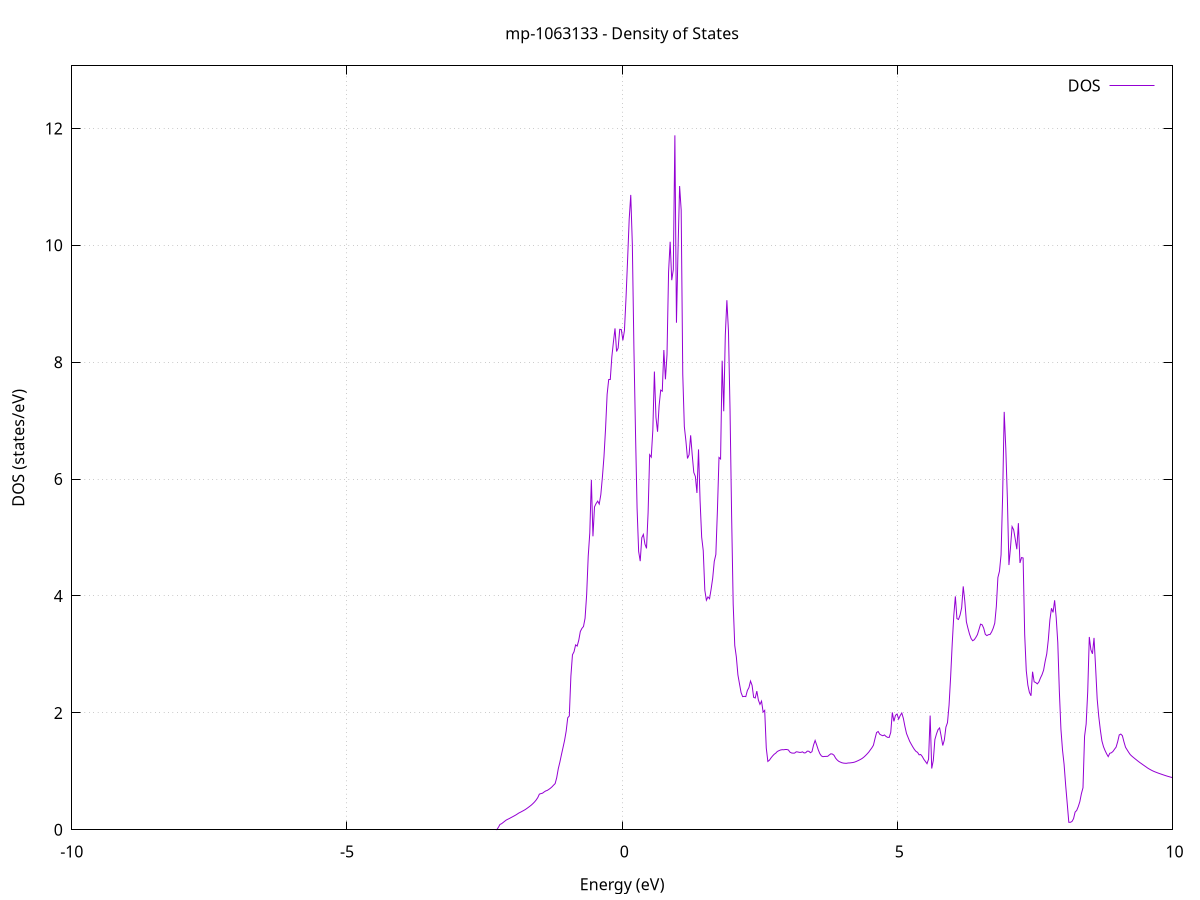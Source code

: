 set title 'mp-1063133 - Density of States'
set xlabel 'Energy (eV)'
set ylabel 'DOS (states/eV)'
set grid
set xrange [-10:10]
set yrange [0:13.070]
set xzeroaxis lt -1
set terminal png size 800,600
set output 'mp-1063133_dos_gnuplot.png'
plot '-' using 1:2 with lines title 'DOS'
-40.299300 0.000000
-40.270700 0.000000
-40.242100 0.000000
-40.213400 0.000000
-40.184800 0.000000
-40.156200 0.000000
-40.127600 0.000000
-40.098900 0.000000
-40.070300 0.000000
-40.041700 0.000000
-40.013000 0.000000
-39.984400 0.000000
-39.955800 0.000000
-39.927100 0.000000
-39.898500 0.000000
-39.869900 0.000000
-39.841200 0.000000
-39.812600 0.000000
-39.784000 0.000000
-39.755300 0.000000
-39.726700 0.000000
-39.698100 0.000000
-39.669500 0.000000
-39.640800 0.000000
-39.612200 0.000000
-39.583600 0.000000
-39.554900 0.000000
-39.526300 0.000000
-39.497700 0.000000
-39.469000 0.000000
-39.440400 0.000000
-39.411800 0.000000
-39.383100 0.000000
-39.354500 0.000000
-39.325900 0.000000
-39.297200 0.000000
-39.268600 0.000000
-39.240000 0.000000
-39.211400 0.000000
-39.182700 0.000000
-39.154100 0.000000
-39.125500 0.000000
-39.096800 0.000000
-39.068200 0.000000
-39.039600 0.000000
-39.010900 0.000000
-38.982300 0.000000
-38.953700 0.000000
-38.925000 0.000000
-38.896400 0.000000
-38.867800 0.000000
-38.839100 0.000000
-38.810500 0.000000
-38.781900 0.000000
-38.753300 0.000000
-38.724600 0.000000
-38.696000 0.000000
-38.667400 0.000000
-38.638700 0.000000
-38.610100 0.000000
-38.581500 0.000000
-38.552800 0.000000
-38.524200 0.000000
-38.495600 0.000000
-38.466900 0.000000
-38.438300 0.000000
-38.409700 0.000000
-38.381000 0.000000
-38.352400 0.000000
-38.323800 0.000000
-38.295200 0.000000
-38.266500 0.000000
-38.237900 0.000000
-38.209300 0.000000
-38.180600 0.000000
-38.152000 0.000000
-38.123400 0.000000
-38.094700 0.000000
-38.066100 0.000000
-38.037500 0.000000
-38.008800 0.000000
-37.980200 0.000000
-37.951600 0.000000
-37.922900 0.000000
-37.894300 0.000000
-37.865700 0.000000
-37.837100 0.000000
-37.808400 0.000000
-37.779800 0.000000
-37.751200 0.000000
-37.722500 0.000000
-37.693900 133.835800
-37.665300 0.000000
-37.636600 0.000000
-37.608000 0.000000
-37.579400 0.000000
-37.550700 0.000000
-37.522100 0.000000
-37.493500 0.000000
-37.464800 0.000000
-37.436200 0.000000
-37.407600 0.000000
-37.379000 0.000000
-37.350300 0.000000
-37.321700 0.000000
-37.293100 0.000000
-37.264400 0.000000
-37.235800 0.000000
-37.207200 0.000000
-37.178500 0.000000
-37.149900 0.000000
-37.121300 0.000000
-37.092600 0.000000
-37.064000 0.000000
-37.035400 0.000000
-37.006700 0.000000
-36.978100 0.000000
-36.949500 0.000000
-36.920900 0.000000
-36.892200 0.000000
-36.863600 0.000000
-36.835000 0.000000
-36.806300 0.000000
-36.777700 0.000000
-36.749100 0.000000
-36.720400 0.000000
-36.691800 0.000000
-36.663200 0.000000
-36.634500 0.000000
-36.605900 0.000000
-36.577300 0.000000
-36.548700 0.000000
-36.520000 0.000000
-36.491400 0.000000
-36.462800 0.000000
-36.434100 0.000000
-36.405500 0.000000
-36.376900 0.000000
-36.348200 0.000000
-36.319600 0.000000
-36.291000 0.000000
-36.262300 0.000000
-36.233700 0.000000
-36.205100 0.000000
-36.176400 0.000000
-36.147800 0.000000
-36.119200 0.000000
-36.090600 0.000000
-36.061900 0.000000
-36.033300 0.000000
-36.004700 0.000000
-35.976000 0.000000
-35.947400 0.000000
-35.918800 0.000000
-35.890100 0.000000
-35.861500 0.000000
-35.832900 0.000000
-35.804200 0.000000
-35.775600 0.000000
-35.747000 0.000000
-35.718300 0.000000
-35.689700 0.000000
-35.661100 0.000000
-35.632500 0.000000
-35.603800 0.000000
-35.575200 0.000000
-35.546600 0.000000
-35.517900 0.000000
-35.489300 0.000000
-35.460700 0.000000
-35.432000 0.000000
-35.403400 0.000000
-35.374800 0.000000
-35.346100 0.000000
-35.317500 0.000000
-35.288900 0.000000
-35.260200 0.000000
-35.231600 0.000000
-35.203000 0.000000
-35.174400 0.000000
-35.145700 0.000000
-35.117100 0.000000
-35.088500 0.000000
-35.059800 0.000000
-35.031200 0.000000
-35.002600 0.000000
-34.973900 0.000000
-34.945300 0.000000
-34.916700 0.000000
-34.888000 0.000000
-34.859400 0.000000
-34.830800 0.000000
-34.802100 0.000000
-34.773500 0.000000
-34.744900 0.000000
-34.716300 0.000000
-34.687600 0.000000
-34.659000 0.000000
-34.630400 0.000000
-34.601700 0.000000
-34.573100 0.000000
-34.544500 0.000000
-34.515800 0.000000
-34.487200 0.000000
-34.458600 0.000000
-34.429900 0.000000
-34.401300 0.000000
-34.372700 0.000000
-34.344000 0.000000
-34.315400 0.000000
-34.286800 0.000000
-34.258200 0.000000
-34.229500 0.000000
-34.200900 0.000000
-34.172300 0.000000
-34.143600 0.000000
-34.115000 0.000000
-34.086400 0.000000
-34.057700 0.000000
-34.029100 0.000000
-34.000500 0.000000
-33.971800 0.000000
-33.943200 0.000000
-33.914600 0.000000
-33.885900 0.000000
-33.857300 0.000000
-33.828700 0.000000
-33.800100 0.000000
-33.771400 0.000000
-33.742800 0.000000
-33.714200 0.000000
-33.685500 0.000000
-33.656900 0.000000
-33.628300 0.000000
-33.599600 0.000000
-33.571000 0.000000
-33.542400 0.000000
-33.513700 0.000000
-33.485100 0.000000
-33.456500 0.000000
-33.427800 0.000000
-33.399200 0.000000
-33.370600 0.000000
-33.342000 0.000000
-33.313300 0.000000
-33.284700 0.000000
-33.256100 0.000000
-33.227400 0.000000
-33.198800 0.000000
-33.170200 0.000000
-33.141500 0.000000
-33.112900 0.000000
-33.084300 0.000000
-33.055600 0.000000
-33.027000 0.000000
-32.998400 0.000000
-32.969800 0.000000
-32.941100 0.000000
-32.912500 0.000000
-32.883900 0.000000
-32.855200 0.000000
-32.826600 0.000000
-32.798000 0.000000
-32.769300 0.000000
-32.740700 0.000000
-32.712100 0.000000
-32.683400 0.000000
-32.654800 0.000000
-32.626200 0.000000
-32.597500 0.000000
-32.568900 0.000000
-32.540300 0.000000
-32.511700 0.000000
-32.483000 0.000000
-32.454400 0.000000
-32.425800 0.000000
-32.397100 0.000000
-32.368500 0.000000
-32.339900 0.000000
-32.311200 0.000000
-32.282600 0.000000
-32.254000 0.000000
-32.225300 0.000000
-32.196700 0.000000
-32.168100 0.000000
-32.139400 0.000000
-32.110800 0.000000
-32.082200 0.000000
-32.053600 0.000000
-32.024900 0.000000
-31.996300 0.000000
-31.967700 0.000000
-31.939000 0.000000
-31.910400 0.000000
-31.881800 0.000000
-31.853100 0.000000
-31.824500 0.000000
-31.795900 0.000000
-31.767200 0.000000
-31.738600 0.000000
-31.710000 0.000000
-31.681300 0.000000
-31.652700 0.000000
-31.624100 0.000000
-31.595500 0.000000
-31.566800 0.000000
-31.538200 0.000000
-31.509600 0.000000
-31.480900 0.000000
-31.452300 0.000000
-31.423700 0.000000
-31.395000 0.000000
-31.366400 0.000000
-31.337800 0.000000
-31.309100 0.000000
-31.280500 0.000000
-31.251900 0.000000
-31.223200 0.000000
-31.194600 0.000000
-31.166000 0.000000
-31.137400 0.000000
-31.108700 0.000000
-31.080100 0.000000
-31.051500 0.000000
-31.022800 0.000000
-30.994200 0.000000
-30.965600 0.000000
-30.936900 0.000000
-30.908300 0.000000
-30.879700 0.000000
-30.851000 0.000000
-30.822400 0.000000
-30.793800 0.000000
-30.765100 0.000000
-30.736500 0.000000
-30.707900 0.000000
-30.679300 0.000000
-30.650600 0.000000
-30.622000 0.000000
-30.593400 0.000000
-30.564700 0.000000
-30.536100 0.000000
-30.507500 0.000000
-30.478800 0.000000
-30.450200 0.000000
-30.421600 0.000000
-30.392900 0.000000
-30.364300 0.000000
-30.335700 0.000000
-30.307000 0.000000
-30.278400 0.000000
-30.249800 0.000000
-30.221200 0.000000
-30.192500 0.000000
-30.163900 0.000000
-30.135300 0.000000
-30.106600 0.000000
-30.078000 0.000000
-30.049400 0.000000
-30.020700 0.000000
-29.992100 0.000000
-29.963500 0.000000
-29.934800 0.000000
-29.906200 0.000000
-29.877600 0.000000
-29.849000 0.000000
-29.820300 0.000000
-29.791700 0.000000
-29.763100 0.000000
-29.734400 0.000000
-29.705800 0.000000
-29.677200 0.000000
-29.648500 0.000000
-29.619900 0.000000
-29.591300 0.000000
-29.562600 0.000000
-29.534000 0.000000
-29.505400 0.000000
-29.476700 0.000000
-29.448100 0.000000
-29.419500 0.000000
-29.390900 0.000000
-29.362200 0.000000
-29.333600 0.000000
-29.305000 0.000000
-29.276300 0.000000
-29.247700 0.000000
-29.219100 0.000000
-29.190400 0.000000
-29.161800 0.000000
-29.133200 0.000000
-29.104500 0.000000
-29.075900 0.000000
-29.047300 0.000000
-29.018600 0.000000
-28.990000 0.000000
-28.961400 0.000000
-28.932800 0.000000
-28.904100 0.000000
-28.875500 0.000000
-28.846900 0.000000
-28.818200 0.000000
-28.789600 0.000000
-28.761000 0.000000
-28.732300 0.000000
-28.703700 0.000000
-28.675100 0.000000
-28.646400 0.000000
-28.617800 0.000000
-28.589200 0.000000
-28.560500 0.000000
-28.531900 0.000000
-28.503300 0.000000
-28.474700 0.000000
-28.446000 0.000000
-28.417400 0.000000
-28.388800 0.000000
-28.360100 0.000000
-28.331500 0.000000
-28.302900 0.000000
-28.274200 0.000000
-28.245600 0.000000
-28.217000 0.000000
-28.188300 0.000000
-28.159700 0.000000
-28.131100 0.000000
-28.102400 0.000000
-28.073800 0.000000
-28.045200 0.000000
-28.016600 0.000000
-27.987900 0.000000
-27.959300 0.000000
-27.930700 0.000000
-27.902000 0.000000
-27.873400 0.000000
-27.844800 0.000000
-27.816100 0.000000
-27.787500 0.000000
-27.758900 0.000000
-27.730200 0.000000
-27.701600 0.000000
-27.673000 0.000000
-27.644300 0.000000
-27.615700 0.000000
-27.587100 0.000000
-27.558500 0.000000
-27.529800 0.000000
-27.501200 0.000000
-27.472600 0.000000
-27.443900 0.000000
-27.415300 0.000000
-27.386700 0.000000
-27.358000 0.000000
-27.329400 0.000000
-27.300800 0.000000
-27.272100 0.000000
-27.243500 0.000000
-27.214900 0.000000
-27.186200 0.000000
-27.157600 0.000000
-27.129000 0.000000
-27.100400 0.000000
-27.071700 0.000000
-27.043100 0.000000
-27.014500 0.000000
-26.985800 0.000000
-26.957200 0.000000
-26.928600 0.000000
-26.899900 0.000000
-26.871300 0.000000
-26.842700 0.000000
-26.814000 0.000000
-26.785400 0.000000
-26.756800 0.000000
-26.728100 0.000000
-26.699500 0.000000
-26.670900 0.000000
-26.642300 0.000000
-26.613600 0.000000
-26.585000 0.000000
-26.556400 0.000000
-26.527700 0.000000
-26.499100 0.000000
-26.470500 0.000000
-26.441800 0.000000
-26.413200 0.000000
-26.384600 0.000000
-26.355900 0.000000
-26.327300 0.000000
-26.298700 0.000000
-26.270100 0.000000
-26.241400 0.000000
-26.212800 0.000000
-26.184200 0.000000
-26.155500 0.000000
-26.126900 0.000000
-26.098300 0.000000
-26.069600 0.000000
-26.041000 0.000000
-26.012400 0.000000
-25.983700 0.000000
-25.955100 0.000000
-25.926500 0.000000
-25.897800 0.000000
-25.869200 0.000000
-25.840600 0.000000
-25.812000 0.000000
-25.783300 0.000000
-25.754700 0.000000
-25.726100 0.000000
-25.697400 0.000000
-25.668800 0.000000
-25.640200 0.000000
-25.611500 0.000000
-25.582900 0.000000
-25.554300 0.000000
-25.525600 0.000000
-25.497000 0.000000
-25.468400 0.000000
-25.439700 0.000000
-25.411100 0.000000
-25.382500 0.000000
-25.353900 0.000000
-25.325200 0.000000
-25.296600 0.000000
-25.268000 0.000000
-25.239300 0.000000
-25.210700 0.000000
-25.182100 0.000000
-25.153400 0.000000
-25.124800 0.000000
-25.096200 0.000000
-25.067500 0.000000
-25.038900 0.000000
-25.010300 0.000000
-24.981600 0.000000
-24.953000 0.000000
-24.924400 0.000000
-24.895800 0.000000
-24.867100 0.000000
-24.838500 0.000000
-24.809900 0.000000
-24.781200 0.000000
-24.752600 0.000000
-24.724000 0.000000
-24.695300 0.000000
-24.666700 0.000000
-24.638100 0.000000
-24.609400 0.000000
-24.580800 0.000000
-24.552200 0.000000
-24.523500 0.000000
-24.494900 0.000000
-24.466300 0.000000
-24.437700 0.000000
-24.409000 0.000000
-24.380400 0.000000
-24.351800 0.000000
-24.323100 0.000000
-24.294500 0.000000
-24.265900 0.000000
-24.237200 0.000000
-24.208600 0.000000
-24.180000 0.000000
-24.151300 0.000000
-24.122700 0.000000
-24.094100 0.000000
-24.065400 0.000000
-24.036800 0.000000
-24.008200 0.000000
-23.979600 0.000000
-23.950900 0.000000
-23.922300 0.000000
-23.893700 0.000000
-23.865000 0.000000
-23.836400 0.000000
-23.807800 0.000000
-23.779100 0.000000
-23.750500 0.000000
-23.721900 0.000000
-23.693200 0.000000
-23.664600 0.000000
-23.636000 0.000000
-23.607300 0.000000
-23.578700 0.000000
-23.550100 0.000000
-23.521500 0.000000
-23.492800 0.000000
-23.464200 0.000000
-23.435600 0.000000
-23.406900 0.000000
-23.378300 0.000000
-23.349700 0.000000
-23.321000 0.000000
-23.292400 0.000000
-23.263800 0.000000
-23.235100 0.000000
-23.206500 0.000000
-23.177900 0.000000
-23.149200 0.000000
-23.120600 0.000000
-23.092000 0.000000
-23.063400 0.000000
-23.034700 0.000000
-23.006100 0.000000
-22.977500 0.000000
-22.948800 0.000000
-22.920200 0.000000
-22.891600 0.000000
-22.862900 0.000000
-22.834300 0.000000
-22.805700 0.000000
-22.777000 0.000000
-22.748400 0.000000
-22.719800 0.000000
-22.691200 0.000000
-22.662500 0.000000
-22.633900 0.000000
-22.605300 0.000000
-22.576600 0.000000
-22.548000 0.000000
-22.519400 0.000000
-22.490700 0.000000
-22.462100 0.000000
-22.433500 0.000000
-22.404800 0.000000
-22.376200 0.000000
-22.347600 0.000000
-22.318900 0.000000
-22.290300 0.000000
-22.261700 0.000000
-22.233100 0.000000
-22.204400 0.000000
-22.175800 0.000000
-22.147200 0.000000
-22.118500 0.000000
-22.089900 0.000000
-22.061300 0.000000
-22.032600 0.000000
-22.004000 0.000000
-21.975400 0.000000
-21.946700 0.000000
-21.918100 0.000000
-21.889500 0.000000
-21.860800 0.000000
-21.832200 0.000000
-21.803600 0.000000
-21.775000 0.000000
-21.746300 0.000000
-21.717700 0.000000
-21.689100 0.000000
-21.660400 0.000000
-21.631800 0.000000
-21.603200 0.000000
-21.574500 0.000000
-21.545900 0.000000
-21.517300 0.000000
-21.488600 0.000000
-21.460000 0.000000
-21.431400 0.000000
-21.402700 0.000000
-21.374100 0.000000
-21.345500 0.000000
-21.316900 0.000000
-21.288200 0.000000
-21.259600 0.000000
-21.231000 0.000000
-21.202300 0.000000
-21.173700 0.000000
-21.145100 0.000000
-21.116400 0.000000
-21.087800 0.000000
-21.059200 0.000000
-21.030500 0.000000
-21.001900 0.000000
-20.973300 0.000000
-20.944600 0.000000
-20.916000 0.000000
-20.887400 0.000000
-20.858800 0.000000
-20.830100 0.000000
-20.801500 0.000000
-20.772900 0.000000
-20.744200 0.000000
-20.715600 0.000000
-20.687000 0.000000
-20.658300 0.000000
-20.629700 0.000000
-20.601100 0.000000
-20.572400 0.000000
-20.543800 0.000000
-20.515200 0.000000
-20.486500 0.000000
-20.457900 0.000000
-20.429300 0.000000
-20.400700 0.000000
-20.372000 0.000000
-20.343400 0.000000
-20.314800 0.000000
-20.286100 0.000000
-20.257500 0.000000
-20.228900 0.000000
-20.200200 0.000000
-20.171600 0.000000
-20.143000 0.000000
-20.114300 0.000000
-20.085700 0.000000
-20.057100 0.000000
-20.028400 0.000000
-19.999800 0.000000
-19.971200 0.000000
-19.942600 0.000000
-19.913900 0.000000
-19.885300 0.000000
-19.856700 0.000000
-19.828000 0.000000
-19.799400 0.000000
-19.770800 0.000000
-19.742100 0.000000
-19.713500 0.000000
-19.684900 0.000000
-19.656200 0.000000
-19.627600 0.000000
-19.599000 0.000000
-19.570300 0.000000
-19.541700 0.000000
-19.513100 0.000000
-19.484500 0.000000
-19.455800 0.000000
-19.427200 0.000000
-19.398600 0.000000
-19.369900 0.000000
-19.341300 0.000000
-19.312700 0.000000
-19.284000 0.000000
-19.255400 0.000000
-19.226800 0.000000
-19.198100 0.000000
-19.169500 0.000000
-19.140900 0.000000
-19.112300 0.000000
-19.083600 0.000000
-19.055000 0.000000
-19.026400 0.000000
-18.997700 0.000000
-18.969100 0.000000
-18.940500 0.000000
-18.911800 0.000000
-18.883200 0.000000
-18.854600 37.483400
-18.825900 28.938600
-18.797300 45.467900
-18.768700 0.000000
-18.740000 0.311500
-18.711400 0.000000
-18.682800 0.000000
-18.654200 0.000000
-18.625500 0.000000
-18.596900 0.000000
-18.568300 0.000000
-18.539600 0.000000
-18.511000 0.000000
-18.482400 0.000000
-18.453700 0.000000
-18.425100 0.000000
-18.396500 0.000000
-18.367800 0.000000
-18.339200 0.000000
-18.310600 0.000000
-18.281900 0.000000
-18.253300 0.000000
-18.224700 0.000000
-18.196100 0.000000
-18.167400 0.000000
-18.138800 0.000000
-18.110200 0.000000
-18.081500 0.000000
-18.052900 0.000000
-18.024300 0.000000
-17.995600 0.000000
-17.967000 0.000000
-17.938400 0.000000
-17.909700 0.000000
-17.881100 0.000000
-17.852500 0.000000
-17.823800 0.000000
-17.795200 0.000000
-17.766600 0.000000
-17.738000 0.000000
-17.709300 0.000000
-17.680700 0.000000
-17.652100 0.000000
-17.623400 0.000000
-17.594800 0.000000
-17.566200 0.000000
-17.537500 0.000000
-17.508900 0.000000
-17.480300 0.000000
-17.451600 0.000000
-17.423000 0.000000
-17.394400 0.000000
-17.365700 0.000000
-17.337100 0.000000
-17.308500 0.000000
-17.279900 0.000000
-17.251200 0.000000
-17.222600 0.000000
-17.194000 0.000000
-17.165300 0.000000
-17.136700 0.000000
-17.108100 0.000000
-17.079400 0.000000
-17.050800 0.000000
-17.022200 0.000000
-16.993500 0.000000
-16.964900 0.000000
-16.936300 0.000000
-16.907600 0.000000
-16.879000 0.000000
-16.850400 0.000000
-16.821800 0.000000
-16.793100 0.000000
-16.764500 0.000000
-16.735900 0.000000
-16.707200 0.000000
-16.678600 0.000000
-16.650000 0.000000
-16.621300 0.000000
-16.592700 0.000000
-16.564100 0.000000
-16.535400 0.000000
-16.506800 0.000000
-16.478200 0.000000
-16.449500 0.000000
-16.420900 0.000000
-16.392300 0.000000
-16.363700 0.000000
-16.335000 0.000000
-16.306400 0.000000
-16.277800 0.000000
-16.249100 0.000000
-16.220500 0.000000
-16.191900 0.000000
-16.163200 0.000000
-16.134600 0.000000
-16.106000 0.000000
-16.077300 0.000000
-16.048700 0.000000
-16.020100 0.000000
-15.991400 0.000000
-15.962800 0.000000
-15.934200 0.000000
-15.905600 0.000000
-15.876900 0.000000
-15.848300 0.000000
-15.819700 0.000000
-15.791000 0.000000
-15.762400 0.000000
-15.733800 0.000000
-15.705100 0.000000
-15.676500 0.000000
-15.647900 0.000000
-15.619200 0.000000
-15.590600 0.000000
-15.562000 0.000000
-15.533400 0.000000
-15.504700 0.000000
-15.476100 0.000000
-15.447500 0.000000
-15.418800 0.000000
-15.390200 0.000000
-15.361600 0.000000
-15.332900 0.000000
-15.304300 0.000000
-15.275700 0.000000
-15.247000 0.000000
-15.218400 0.000000
-15.189800 0.000000
-15.161100 0.000000
-15.132500 0.000000
-15.103900 0.000000
-15.075300 0.000000
-15.046600 0.000000
-15.018000 0.000000
-14.989400 0.000000
-14.960700 0.000000
-14.932100 0.000000
-14.903500 0.000000
-14.874800 0.000000
-14.846200 0.000000
-14.817600 0.000000
-14.788900 0.000000
-14.760300 0.000000
-14.731700 0.000000
-14.703000 0.000000
-14.674400 0.000000
-14.645800 0.000000
-14.617200 0.000000
-14.588500 0.000000
-14.559900 0.000000
-14.531300 0.000000
-14.502600 0.000000
-14.474000 0.000000
-14.445400 0.000000
-14.416700 0.000000
-14.388100 0.000000
-14.359500 0.000000
-14.330800 0.000000
-14.302200 0.000000
-14.273600 0.000000
-14.244900 0.000000
-14.216300 0.000000
-14.187700 0.000000
-14.159100 0.000000
-14.130400 0.000000
-14.101800 0.000000
-14.073200 0.000000
-14.044500 0.000000
-14.015900 0.000000
-13.987300 0.000000
-13.958600 0.000000
-13.930000 0.000000
-13.901400 0.000000
-13.872700 0.000000
-13.844100 0.000000
-13.815500 0.000000
-13.786800 0.000000
-13.758200 0.000000
-13.729600 0.000000
-13.701000 0.000000
-13.672300 0.000000
-13.643700 0.000000
-13.615100 0.000000
-13.586400 0.000000
-13.557800 0.000000
-13.529200 0.000000
-13.500500 0.000000
-13.471900 0.000000
-13.443300 0.000000
-13.414600 0.000000
-13.386000 0.000000
-13.357400 0.000000
-13.328700 0.000000
-13.300100 0.000000
-13.271500 0.000000
-13.242900 0.000000
-13.214200 0.000000
-13.185600 0.000000
-13.157000 0.000000
-13.128300 0.000000
-13.099700 0.000000
-13.071100 0.000000
-13.042400 0.000000
-13.013800 0.000000
-12.985200 0.000000
-12.956500 0.000000
-12.927900 0.000000
-12.899300 0.000000
-12.870600 0.000000
-12.842000 0.000000
-12.813400 0.000000
-12.784800 0.000000
-12.756100 0.000000
-12.727500 0.000000
-12.698900 0.000000
-12.670200 0.000000
-12.641600 0.000000
-12.613000 0.000000
-12.584300 0.000000
-12.555700 0.000000
-12.527100 0.000000
-12.498400 0.000000
-12.469800 0.000000
-12.441200 0.000000
-12.412600 0.000000
-12.383900 0.000000
-12.355300 0.000000
-12.326700 0.000000
-12.298000 0.000000
-12.269400 0.000000
-12.240800 0.000000
-12.212100 0.000000
-12.183500 0.000000
-12.154900 0.000000
-12.126200 0.000000
-12.097600 0.000000
-12.069000 0.000000
-12.040300 0.000000
-12.011700 0.000000
-11.983100 0.000000
-11.954500 0.000000
-11.925800 0.000000
-11.897200 0.000000
-11.868600 0.000000
-11.839900 0.000000
-11.811300 0.000000
-11.782700 0.000000
-11.754000 0.000000
-11.725400 0.000000
-11.696800 0.000000
-11.668100 0.000000
-11.639500 0.000000
-11.610900 0.000000
-11.582200 0.000000
-11.553600 0.000000
-11.525000 0.000000
-11.496400 0.000000
-11.467700 0.000000
-11.439100 0.000000
-11.410500 0.000000
-11.381800 0.000000
-11.353200 0.000000
-11.324600 0.000000
-11.295900 0.000000
-11.267300 0.000000
-11.238700 0.000000
-11.210000 0.000000
-11.181400 0.000000
-11.152800 0.000000
-11.124100 0.000000
-11.095500 0.000000
-11.066900 0.000000
-11.038300 0.000000
-11.009600 0.000000
-10.981000 0.000000
-10.952400 0.000000
-10.923700 0.000000
-10.895100 0.000000
-10.866500 0.000000
-10.837800 0.000000
-10.809200 0.000000
-10.780600 0.000000
-10.751900 0.000000
-10.723300 0.000000
-10.694700 0.000000
-10.666000 0.000000
-10.637400 0.000000
-10.608800 0.000000
-10.580200 0.000000
-10.551500 0.000000
-10.522900 0.000000
-10.494300 0.000000
-10.465600 0.000000
-10.437000 0.000000
-10.408400 0.000000
-10.379700 0.000000
-10.351100 0.000000
-10.322500 0.000000
-10.293800 0.000000
-10.265200 0.000000
-10.236600 0.000000
-10.207900 0.000000
-10.179300 0.000000
-10.150700 0.000000
-10.122100 0.000000
-10.093400 0.000000
-10.064800 0.000000
-10.036200 0.000000
-10.007500 0.000000
-9.978900 0.000000
-9.950300 0.000000
-9.921600 0.000000
-9.893000 0.000000
-9.864400 0.000000
-9.835700 0.000000
-9.807100 0.000000
-9.778500 0.000000
-9.749800 0.000000
-9.721200 0.000000
-9.692600 0.000000
-9.664000 0.000000
-9.635300 0.000000
-9.606700 0.000000
-9.578100 0.000000
-9.549400 0.000000
-9.520800 0.000000
-9.492200 0.000000
-9.463500 0.000000
-9.434900 0.000000
-9.406300 0.000000
-9.377600 0.000000
-9.349000 0.000000
-9.320400 0.000000
-9.291700 0.000000
-9.263100 0.000000
-9.234500 0.000000
-9.205900 0.000000
-9.177200 0.000000
-9.148600 0.000000
-9.120000 0.000000
-9.091300 0.000000
-9.062700 0.000000
-9.034100 0.000000
-9.005400 0.000000
-8.976800 0.000000
-8.948200 0.000000
-8.919500 0.000000
-8.890900 0.000000
-8.862300 0.000000
-8.833700 0.000000
-8.805000 0.000000
-8.776400 0.000000
-8.747800 0.000000
-8.719100 0.000000
-8.690500 0.000000
-8.661900 0.000000
-8.633200 0.000000
-8.604600 0.000000
-8.576000 0.000000
-8.547300 0.000000
-8.518700 0.000000
-8.490100 0.000000
-8.461400 0.000000
-8.432800 0.000000
-8.404200 0.000000
-8.375600 0.000000
-8.346900 0.000000
-8.318300 0.000000
-8.289700 0.000000
-8.261000 0.000000
-8.232400 0.000000
-8.203800 0.000000
-8.175100 0.000000
-8.146500 0.000000
-8.117900 0.000000
-8.089200 0.000000
-8.060600 0.000000
-8.032000 0.000000
-8.003300 0.000000
-7.974700 0.000000
-7.946100 0.000000
-7.917500 0.000000
-7.888800 0.000000
-7.860200 0.000000
-7.831600 0.000000
-7.802900 0.000000
-7.774300 0.000000
-7.745700 0.000000
-7.717000 0.000000
-7.688400 0.000000
-7.659800 0.000000
-7.631100 0.000000
-7.602500 0.000000
-7.573900 0.000000
-7.545200 0.000000
-7.516600 0.000000
-7.488000 0.000000
-7.459400 0.000000
-7.430700 0.000000
-7.402100 0.000000
-7.373500 0.000000
-7.344800 0.000000
-7.316200 0.000000
-7.287600 0.000000
-7.258900 0.000000
-7.230300 0.000000
-7.201700 0.000000
-7.173000 0.000000
-7.144400 0.000000
-7.115800 0.000000
-7.087100 0.000000
-7.058500 0.000000
-7.029900 0.000000
-7.001300 0.000000
-6.972600 0.000000
-6.944000 0.000000
-6.915400 0.000000
-6.886700 0.000000
-6.858100 0.000000
-6.829500 0.000000
-6.800800 0.000000
-6.772200 0.000000
-6.743600 0.000000
-6.714900 0.000000
-6.686300 0.000000
-6.657700 0.000000
-6.629000 0.000000
-6.600400 0.000000
-6.571800 0.000000
-6.543200 0.000000
-6.514500 0.000000
-6.485900 0.000000
-6.457300 0.000000
-6.428600 0.000000
-6.400000 0.000000
-6.371400 0.000000
-6.342700 0.000000
-6.314100 0.000000
-6.285500 0.000000
-6.256800 0.000000
-6.228200 0.000000
-6.199600 0.000000
-6.170900 0.000000
-6.142300 0.000000
-6.113700 0.000000
-6.085100 0.000000
-6.056400 0.000000
-6.027800 0.000000
-5.999200 0.000000
-5.970500 0.000000
-5.941900 0.000000
-5.913300 0.000000
-5.884600 0.000000
-5.856000 0.000000
-5.827400 0.000000
-5.798700 0.000000
-5.770100 0.000000
-5.741500 0.000000
-5.712800 0.000000
-5.684200 0.000000
-5.655600 0.000000
-5.627000 0.000000
-5.598300 0.000000
-5.569700 0.000000
-5.541100 0.000000
-5.512400 0.000000
-5.483800 0.000000
-5.455200 0.000000
-5.426500 0.000000
-5.397900 0.000000
-5.369300 0.000000
-5.340600 0.000000
-5.312000 0.000000
-5.283400 0.000000
-5.254800 0.000000
-5.226100 0.000000
-5.197500 0.000000
-5.168900 0.000000
-5.140200 0.000000
-5.111600 0.000000
-5.083000 0.000000
-5.054300 0.000000
-5.025700 0.000000
-4.997100 0.000000
-4.968400 0.000000
-4.939800 0.000000
-4.911200 0.000000
-4.882500 0.000000
-4.853900 0.000000
-4.825300 0.000000
-4.796700 0.000000
-4.768000 0.000000
-4.739400 0.000000
-4.710800 0.000000
-4.682100 0.000000
-4.653500 0.000000
-4.624900 0.000000
-4.596200 0.000000
-4.567600 0.000000
-4.539000 0.000000
-4.510300 0.000000
-4.481700 0.000000
-4.453100 0.000000
-4.424400 0.000000
-4.395800 0.000000
-4.367200 0.000000
-4.338600 0.000000
-4.309900 0.000000
-4.281300 0.000000
-4.252700 0.000000
-4.224000 0.000000
-4.195400 0.000000
-4.166800 0.000000
-4.138100 0.000000
-4.109500 0.000000
-4.080900 0.000000
-4.052200 0.000000
-4.023600 0.000000
-3.995000 0.000000
-3.966300 0.000000
-3.937700 0.000000
-3.909100 0.000000
-3.880500 0.000000
-3.851800 0.000000
-3.823200 0.000000
-3.794600 0.000000
-3.765900 0.000000
-3.737300 0.000000
-3.708700 0.000000
-3.680000 0.000000
-3.651400 0.000000
-3.622800 0.000000
-3.594100 0.000000
-3.565500 0.000000
-3.536900 0.000000
-3.508200 0.000000
-3.479600 0.000000
-3.451000 0.000000
-3.422400 0.000000
-3.393700 0.000000
-3.365100 0.000000
-3.336500 0.000000
-3.307800 0.000000
-3.279200 0.000000
-3.250600 0.000000
-3.221900 0.000000
-3.193300 0.000000
-3.164700 0.000000
-3.136000 0.000000
-3.107400 0.000000
-3.078800 0.000000
-3.050100 0.000000
-3.021500 0.000000
-2.992900 0.000000
-2.964300 0.000000
-2.935600 0.000000
-2.907000 0.000000
-2.878400 0.000000
-2.849700 0.000000
-2.821100 0.000000
-2.792500 0.000000
-2.763800 0.000000
-2.735200 0.000000
-2.706600 0.000000
-2.677900 0.000000
-2.649300 0.000000
-2.620700 0.000000
-2.592000 0.000000
-2.563400 0.000000
-2.534800 0.000000
-2.506200 0.000000
-2.477500 0.000000
-2.448900 0.000000
-2.420300 0.000000
-2.391600 0.000000
-2.363000 0.000000
-2.334400 0.000000
-2.305700 0.000000
-2.277100 0.002300
-2.248500 0.042500
-2.219800 0.091300
-2.191200 0.103700
-2.162600 0.124600
-2.133900 0.146200
-2.105300 0.166900
-2.076700 0.180400
-2.048100 0.193500
-2.019400 0.208500
-1.990800 0.222600
-1.962200 0.237200
-1.933500 0.252300
-1.904900 0.269600
-1.876300 0.287200
-1.847600 0.300500
-1.819000 0.314900
-1.790400 0.329700
-1.761700 0.345000
-1.733100 0.363700
-1.704500 0.383200
-1.675900 0.403700
-1.647200 0.425000
-1.618600 0.450200
-1.590000 0.477900
-1.561300 0.510800
-1.532700 0.551200
-1.504100 0.609800
-1.475400 0.619100
-1.446800 0.626100
-1.418200 0.646600
-1.389500 0.664100
-1.360900 0.673400
-1.332300 0.691000
-1.303600 0.710600
-1.275000 0.734200
-1.246400 0.763200
-1.217800 0.789500
-1.189100 0.890700
-1.160500 1.044600
-1.131900 1.156200
-1.103200 1.284300
-1.074600 1.405600
-1.046000 1.529500
-1.017300 1.686400
-0.988700 1.916300
-0.960100 1.947200
-0.931400 2.627600
-0.902800 2.993600
-0.874200 3.046200
-0.845500 3.163600
-0.816900 3.143200
-0.788300 3.243300
-0.759700 3.392600
-0.731000 3.445800
-0.702400 3.478100
-0.673800 3.618900
-0.645100 4.019100
-0.616500 4.679700
-0.587900 5.078600
-0.559200 5.986500
-0.530600 5.020600
-0.502000 5.525100
-0.473300 5.581600
-0.444700 5.622900
-0.416100 5.573000
-0.387400 5.734100
-0.358800 6.032400
-0.330200 6.381700
-0.301600 6.860000
-0.272900 7.450500
-0.244300 7.703300
-0.215700 7.703900
-0.187000 8.093300
-0.158400 8.347000
-0.129800 8.578500
-0.101100 8.183400
-0.072500 8.242000
-0.043900 8.562200
-0.015200 8.558500
0.013400 8.373800
0.042000 8.544400
0.070700 9.108300
0.099300 9.759200
0.127900 10.441800
0.156500 10.862100
0.185200 10.017400
0.213800 8.240400
0.242400 6.808600
0.271100 5.506700
0.299700 4.762300
0.328300 4.596100
0.357000 4.996500
0.385600 5.053600
0.414200 4.887900
0.442900 4.814600
0.471500 5.422300
0.500100 6.416700
0.528800 6.376100
0.557400 6.834900
0.586000 7.839500
0.614600 7.055900
0.643300 6.810000
0.671900 7.258900
0.700500 7.522600
0.729200 7.504000
0.757800 8.207800
0.786400 7.707400
0.815100 8.128400
0.843700 9.545800
0.872300 10.060300
0.901000 9.403300
0.929600 9.582800
0.958200 11.881600
0.986900 8.675600
1.015500 9.932400
1.044100 11.014000
1.072700 10.602300
1.101400 7.792800
1.130000 6.899000
1.158600 6.652300
1.187300 6.353000
1.215900 6.415200
1.244500 6.748700
1.273200 6.414100
1.301800 6.114000
1.330400 6.044700
1.359100 5.762800
1.387700 6.507900
1.416300 5.627100
1.444900 5.007600
1.473600 4.776200
1.502200 4.100000
1.530800 3.927700
1.559500 3.984500
1.588100 3.953300
1.616700 4.117800
1.645400 4.305200
1.674000 4.592600
1.702600 4.709900
1.731300 5.467700
1.759900 6.369900
1.788500 6.344700
1.817200 8.026300
1.845800 7.161100
1.874400 8.461400
1.903000 9.060900
1.931700 8.536400
1.960300 7.188400
1.988900 5.386600
2.017600 3.863300
2.046200 3.152900
2.074800 2.958900
2.103500 2.649900
2.132100 2.497500
2.160700 2.348500
2.189400 2.278100
2.218000 2.282500
2.246600 2.278600
2.275300 2.382800
2.303900 2.432900
2.332500 2.544800
2.361100 2.469600
2.389800 2.265600
2.418400 2.254800
2.447000 2.372900
2.475700 2.218300
2.504300 2.145600
2.532900 2.201500
2.561600 2.013900
2.590200 2.042900
2.618800 1.399300
2.647500 1.169200
2.676100 1.190600
2.704700 1.229300
2.733400 1.262800
2.762000 1.291200
2.790600 1.310800
2.819200 1.339400
2.847900 1.353100
2.876500 1.364600
2.905100 1.370000
2.933800 1.369200
2.962400 1.373200
2.991000 1.373100
3.019700 1.366100
3.048300 1.328800
3.076900 1.314600
3.105600 1.310900
3.134200 1.312400
3.162800 1.334200
3.191500 1.331100
3.220100 1.324500
3.248700 1.324700
3.277300 1.333400
3.306000 1.314300
3.334600 1.318400
3.363200 1.345400
3.391900 1.343800
3.420500 1.318500
3.449100 1.336200
3.477800 1.449300
3.506400 1.528000
3.535000 1.450500
3.563700 1.367500
3.592300 1.301500
3.620900 1.263200
3.649600 1.250900
3.678200 1.255200
3.706800 1.255500
3.735400 1.256900
3.764100 1.280500
3.792700 1.300200
3.821300 1.295400
3.850000 1.274200
3.878600 1.225600
3.907200 1.194200
3.935900 1.171000
3.964500 1.158100
3.993100 1.146900
4.021800 1.140600
4.050400 1.138000
4.079000 1.137800
4.107700 1.143100
4.136300 1.143800
4.164900 1.147300
4.193500 1.151000
4.222200 1.157400
4.250800 1.167700
4.279400 1.179900
4.308100 1.192600
4.336700 1.206700
4.365300 1.223500
4.394000 1.244900
4.422600 1.269900
4.451200 1.297800
4.479900 1.327600
4.508500 1.365400
4.537100 1.401600
4.565800 1.446500
4.594400 1.560000
4.623000 1.663100
4.651600 1.681500
4.680300 1.635100
4.708900 1.619500
4.737500 1.609100
4.766200 1.622300
4.794800 1.596800
4.823400 1.581600
4.852100 1.580300
4.880700 1.666900
4.909300 2.008400
4.938000 1.855100
4.966600 1.958100
4.995200 1.981100
5.023800 1.893800
5.052500 1.954400
5.081100 1.997600
5.109700 1.906200
5.138400 1.766600
5.167000 1.646900
5.195600 1.580100
5.224300 1.513600
5.252900 1.464300
5.281500 1.417400
5.310200 1.374500
5.338800 1.341500
5.367400 1.324800
5.396100 1.282200
5.424700 1.288000
5.453300 1.254500
5.481900 1.205600
5.510600 1.169200
5.539200 1.131000
5.567800 1.208200
5.596500 1.954400
5.625100 1.048300
5.653700 1.186000
5.682400 1.543400
5.711000 1.637500
5.739600 1.712900
5.768300 1.742700
5.796900 1.600600
5.825500 1.441700
5.854200 1.536100
5.882800 1.756100
5.911400 1.832900
5.940000 2.131600
5.968700 2.615100
5.997300 3.178200
6.025900 3.663900
6.054600 3.993500
6.083200 3.612600
6.111800 3.598400
6.140500 3.674700
6.169100 3.799900
6.197700 4.164200
6.226400 3.908800
6.255000 3.557900
6.283600 3.446300
6.312300 3.346400
6.340900 3.271800
6.369500 3.234300
6.398100 3.251500
6.426800 3.291300
6.455400 3.339000
6.484000 3.427500
6.512700 3.518400
6.541300 3.507500
6.569900 3.447200
6.598600 3.344200
6.627200 3.322200
6.655800 3.337800
6.684500 3.341400
6.713100 3.384600
6.741700 3.448000
6.770400 3.534500
6.799000 3.819800
6.827600 4.316300
6.856200 4.424600
6.884900 4.705100
6.913500 5.712500
6.942100 7.150200
6.970800 6.530200
6.999400 5.679600
7.028000 4.529500
7.056700 4.833600
7.085300 5.187100
7.113900 5.133000
7.142600 4.973800
7.171200 4.800200
7.199800 5.245700
7.228500 4.565300
7.257100 4.657600
7.285700 4.650200
7.314300 3.340300
7.343000 2.723200
7.371600 2.475900
7.400200 2.349000
7.428900 2.292500
7.457500 2.704300
7.486100 2.531800
7.514800 2.519300
7.543400 2.496000
7.572000 2.528500
7.600700 2.597100
7.629300 2.653600
7.657900 2.731000
7.686600 2.883300
7.715200 3.010000
7.743800 3.254600
7.772400 3.591600
7.801100 3.789900
7.829700 3.719300
7.858300 3.926500
7.887000 3.629000
7.915600 3.203500
7.944200 2.365800
7.972900 1.719800
8.001500 1.365100
8.030100 1.120500
8.058800 0.762700
8.087400 0.447500
8.116000 0.127400
8.144700 0.127600
8.173300 0.141900
8.201900 0.189500
8.230500 0.302700
8.259200 0.330600
8.287800 0.397000
8.316400 0.481600
8.345100 0.618800
8.373700 0.718400
8.402300 1.599400
8.431000 1.809700
8.459600 2.364300
8.488200 3.299100
8.516900 3.080400
8.545500 3.010700
8.574100 3.282600
8.602700 2.783300
8.631400 2.237800
8.660000 1.938800
8.688600 1.711600
8.717300 1.521200
8.745900 1.422400
8.774500 1.355400
8.803200 1.299100
8.831800 1.251700
8.860400 1.308700
8.889100 1.317000
8.917700 1.339500
8.946300 1.378100
8.975000 1.414000
9.003600 1.506300
9.032200 1.623000
9.060800 1.637400
9.089500 1.609600
9.118100 1.503300
9.146700 1.411600
9.175400 1.367900
9.204000 1.324900
9.232600 1.285800
9.261300 1.260300
9.289900 1.237400
9.318500 1.215500
9.347200 1.194000
9.375800 1.172400
9.404400 1.151900
9.433100 1.133200
9.461700 1.113700
9.490300 1.094900
9.518900 1.076200
9.547600 1.056900
9.576200 1.040300
9.604800 1.025300
9.633500 1.011200
9.662100 0.998600
9.690700 0.987700
9.719400 0.977300
9.748000 0.967200
9.776600 0.957800
9.805300 0.948500
9.833900 0.939200
9.862500 0.930100
9.891200 0.921400
9.919800 0.913100
9.948400 0.905500
9.977000 0.898000
10.005700 0.890800
10.034300 0.883700
10.062900 0.876900
10.091600 0.870600
10.120200 0.865000
10.148800 0.859800
10.177500 0.856000
10.206100 0.852800
10.234700 0.847900
10.263400 0.844600
10.292000 0.841000
10.320600 0.837500
10.349300 0.834400
10.377900 0.830700
10.406500 0.827500
10.435100 0.824800
10.463800 0.822700
10.492400 0.821800
10.521000 0.822400
10.549700 0.825800
10.578300 0.834700
10.606900 0.856300
10.635600 0.880700
10.664200 0.894100
10.692800 0.910200
10.721500 1.003600
10.750100 1.077600
10.778700 1.184100
10.807400 1.299600
10.836000 1.369300
10.864600 1.597000
10.893200 1.652400
10.921900 1.806600
10.950500 1.945800
10.979100 1.746100
11.007800 1.466600
11.036400 1.327900
11.065000 1.231100
11.093700 1.152300
11.122300 1.083400
11.150900 1.018200
11.179600 0.956800
11.208200 0.906700
11.236800 0.859200
11.265500 0.795700
11.294100 0.778600
11.322700 0.843400
11.351300 0.923300
11.380000 1.067000
11.408600 1.235000
11.437200 1.335500
11.465900 1.539800
11.494500 2.075600
11.523100 2.790500
11.551800 3.229500
11.580400 2.985200
11.609000 2.500900
11.637700 2.275100
11.666300 2.108200
11.694900 1.956900
11.723600 1.866800
11.752200 1.781600
11.780800 1.681900
11.809400 1.599500
11.838100 1.585800
11.866700 1.598000
11.895300 1.622200
11.924000 1.681500
11.952600 1.639800
11.981200 1.548600
12.009900 1.497900
12.038500 1.444700
12.067100 1.422300
12.095800 1.373500
12.124400 1.314100
12.153000 1.268600
12.181600 1.207500
12.210300 1.140200
12.238900 1.054900
12.267500 0.987900
12.296200 0.906900
12.324800 0.832500
12.353400 0.788000
12.382100 0.737500
12.410700 0.697900
12.439300 0.659100
12.468000 0.631700
12.496600 0.606900
12.525200 0.583500
12.553900 0.561900
12.582500 0.541900
12.611100 0.523400
12.639700 0.505800
12.668400 0.489700
12.697000 0.474400
12.725600 0.459300
12.754300 0.444000
12.782900 0.426900
12.811500 0.408500
12.840200 0.388300
12.868800 0.370200
12.897400 0.347300
12.926100 0.322600
12.954700 0.297600
12.983300 0.265400
13.012000 0.253200
13.040600 0.248400
13.069200 0.243900
13.097800 0.239600
13.126500 0.235400
13.155100 0.231300
13.183700 0.227300
13.212400 0.223200
13.241000 0.219200
13.269600 0.215300
13.298300 0.211900
13.326900 0.208700
13.355500 0.205800
13.384200 0.203000
13.412800 0.200300
13.441400 0.197600
13.470100 0.194800
13.498700 0.192500
13.527300 0.190700
13.555900 0.188300
13.584600 0.185000
13.613200 0.181200
13.641800 0.177100
13.670500 0.172800
13.699100 0.168500
13.727700 0.164500
13.756400 0.160700
13.785000 0.156800
13.813600 0.153800
13.842300 0.151100
13.870900 0.148500
13.899500 0.147100
13.928200 0.144600
13.956800 0.141600
13.985400 0.138900
14.014000 0.135500
14.042700 0.132100
14.071300 0.129100
14.099900 0.126200
14.128600 0.124400
14.157200 0.120600
14.185800 0.117000
14.214500 0.118800
14.243100 0.120300
14.271700 0.116300
14.300400 0.025900
14.329000 0.001300
14.357600 0.000000
14.386300 0.000000
14.414900 0.000000
14.443500 0.000000
14.472100 0.000000
14.500800 0.000000
14.529400 0.000000
14.558000 0.000000
14.586700 0.000000
14.615300 0.000000
14.643900 0.000000
14.672600 0.000000
14.701200 0.000000
14.729800 0.000000
14.758500 0.000000
14.787100 0.000000
14.815700 0.000000
14.844400 0.000000
14.873000 0.000000
14.901600 0.000000
14.930200 0.000000
14.958900 0.000000
14.987500 0.000000
15.016100 0.000000
15.044800 0.000000
15.073400 0.000000
15.102000 0.000000
15.130700 0.000000
15.159300 0.000000
15.187900 0.000000
15.216600 0.000000
15.245200 0.000000
15.273800 0.000000
15.302500 0.000000
15.331100 0.000000
15.359700 0.000000
15.388300 0.000000
15.417000 0.000000
15.445600 0.000000
15.474200 0.000000
15.502900 0.000000
15.531500 0.000000
15.560100 0.000000
15.588800 0.000000
15.617400 0.000000
15.646000 0.000000
15.674700 0.000000
15.703300 0.000000
15.731900 0.000000
15.760500 0.000000
15.789200 0.000000
15.817800 0.000000
15.846400 0.000000
15.875100 0.000000
15.903700 0.000000
15.932300 0.000000
15.961000 0.000000
15.989600 0.000000
16.018200 0.000000
16.046900 0.000000
16.075500 0.000000
16.104100 0.000000
16.132800 0.000000
16.161400 0.000000
16.190000 0.000000
16.218600 0.000000
16.247300 0.000000
16.275900 0.000000
16.304500 0.000000
16.333200 0.000000
16.361800 0.000000
16.390400 0.000000
16.419100 0.000000
16.447700 0.000000
16.476300 0.000000
16.505000 0.000000
16.533600 0.000000
16.562200 0.000000
16.590900 0.000000
16.619500 0.000000
16.648100 0.000000
16.676700 0.000000
16.705400 0.000000
16.734000 0.000000
16.762600 0.000000
16.791300 0.000000
16.819900 0.000000
16.848500 0.000000
16.877200 0.000000
16.905800 0.000000
16.934400 0.000000
16.963100 0.000000
e
